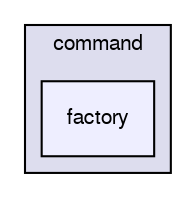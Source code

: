 digraph "C:/Workspace_Java_SE_3/Project/src/by/epam/project/command/factory" {
  bgcolor=transparent;
  compound=true
  node [ fontsize="10", fontname="FreeSans"];
  edge [ labelfontsize="10", labelfontname="FreeSans"];
  subgraph clusterdir_f5c7764a6571c5e1f8670ce08ac82de3 {
    graph [ bgcolor="#ddddee", pencolor="black", label="command" fontname="FreeSans", fontsize="10", URL="dir_f5c7764a6571c5e1f8670ce08ac82de3.html"]
  dir_a8d4622db4b40b08546305bdf8092da2 [shape=box, label="factory", style="filled", fillcolor="#eeeeff", pencolor="black", URL="dir_a8d4622db4b40b08546305bdf8092da2.html"];
  }
}
